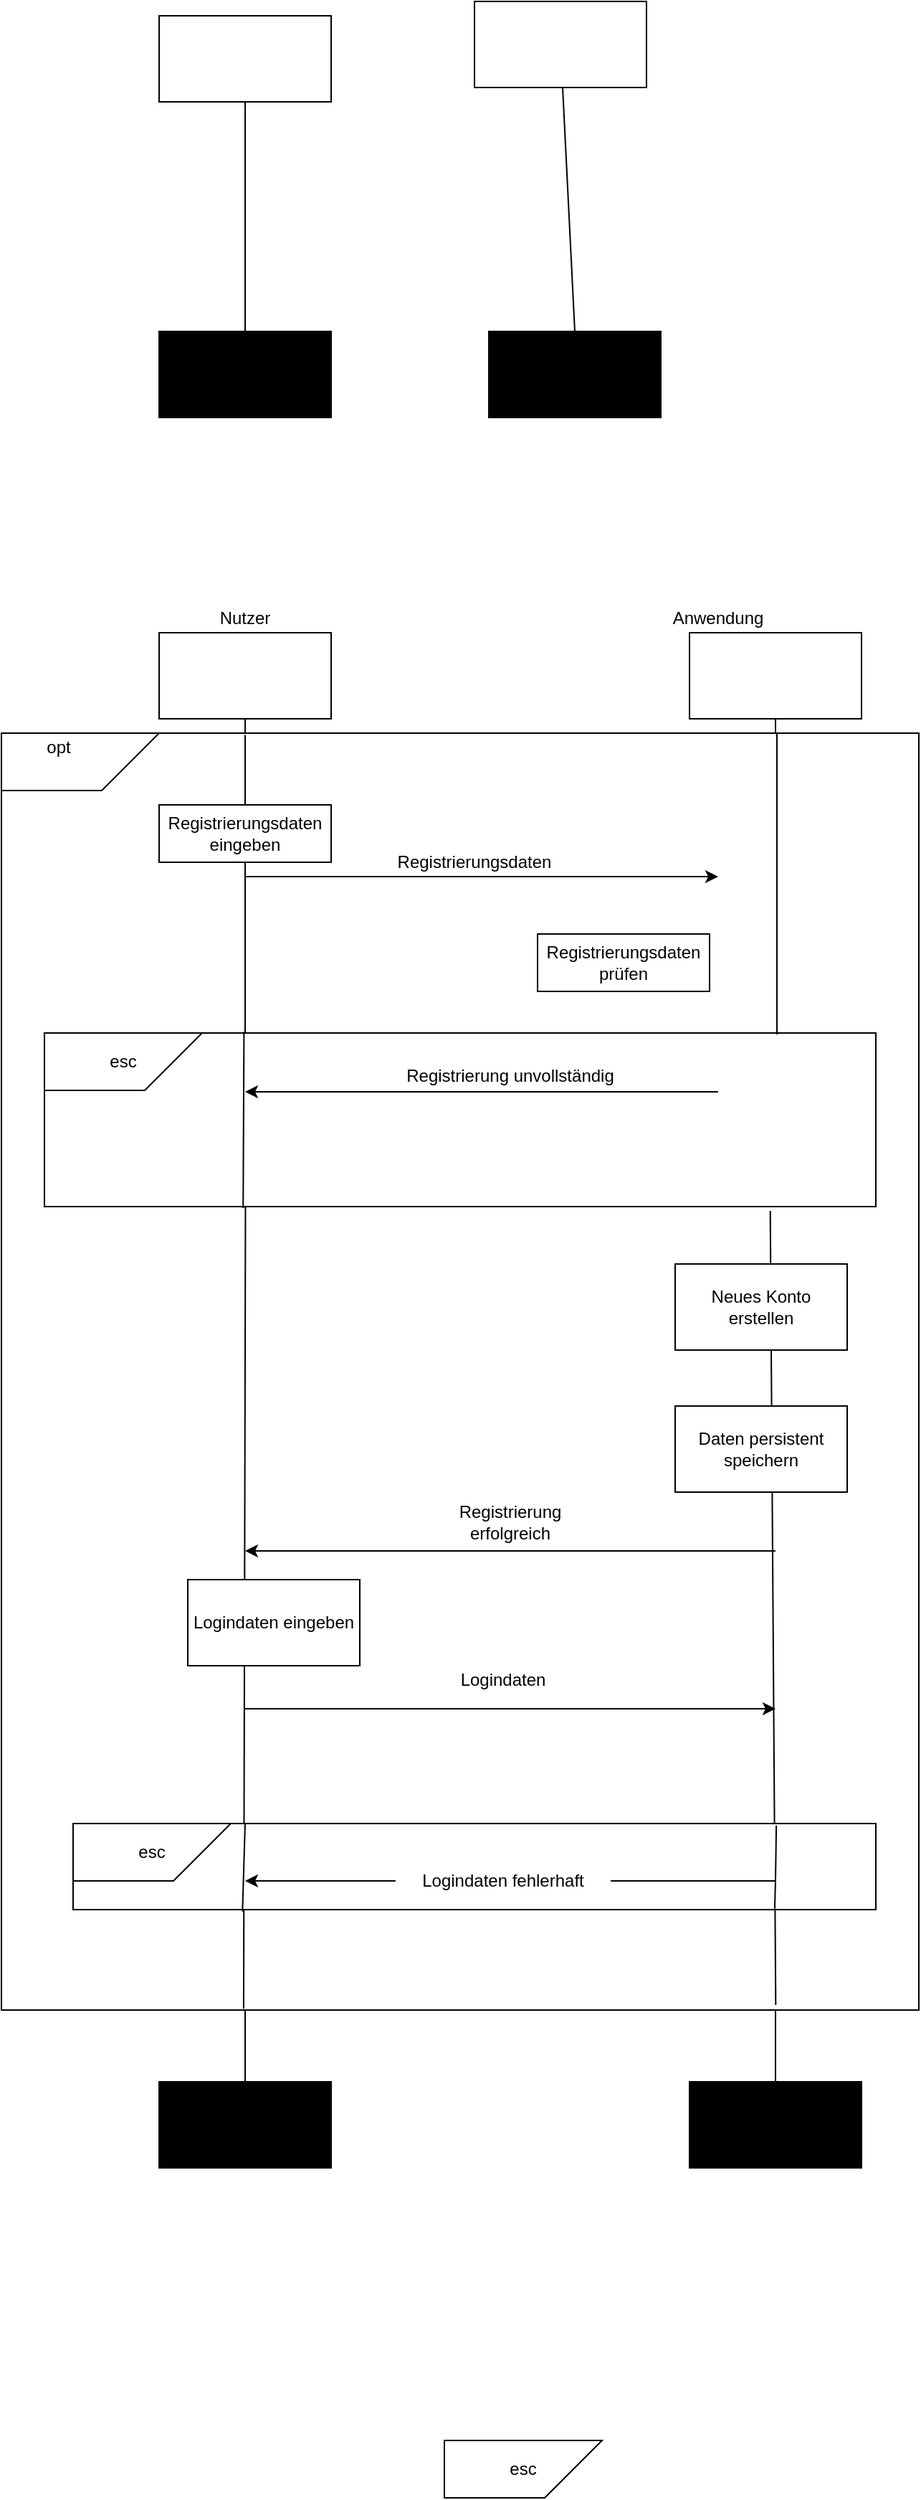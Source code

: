 <mxfile version="14.6.6" type="device" pages="4"><diagram id="z23FYP3mqybs62nAzRqv" name="Page-1"><mxGraphModel dx="782" dy="437" grid="1" gridSize="10" guides="1" tooltips="1" connect="1" arrows="1" fold="1" page="1" pageScale="1" pageWidth="827" pageHeight="1169" math="0" shadow="0"><root><mxCell id="0"/><mxCell id="1" parent="0"/><mxCell id="ntzb53zBdxoyoBkumalw-1" value="" style="endArrow=none;html=1;entryX=0.5;entryY=1;entryDx=0;entryDy=0;exitX=0.5;exitY=0;exitDx=0;exitDy=0;" edge="1" parent="1" source="ntzb53zBdxoyoBkumalw-3" target="ntzb53zBdxoyoBkumalw-2"><mxGeometry width="50" height="50" relative="1" as="geometry"><mxPoint x="220" y="840" as="sourcePoint"/><mxPoint x="240" y="750" as="targetPoint"/></mxGeometry></mxCell><mxCell id="ntzb53zBdxoyoBkumalw-2" value="" style="rounded=0;whiteSpace=wrap;html=1;" vertex="1" parent="1"><mxGeometry x="160" y="630" width="120" height="60" as="geometry"/></mxCell><mxCell id="ntzb53zBdxoyoBkumalw-3" value="" style="rounded=0;whiteSpace=wrap;html=1;fillColor=#000000;" vertex="1" parent="1"><mxGeometry x="160" y="1640" width="120" height="60" as="geometry"/></mxCell><mxCell id="ntzb53zBdxoyoBkumalw-4" value="" style="endArrow=none;html=1;entryX=0.5;entryY=1;entryDx=0;entryDy=0;exitX=0.5;exitY=0;exitDx=0;exitDy=0;" edge="1" parent="1" source="ntzb53zBdxoyoBkumalw-6" target="ntzb53zBdxoyoBkumalw-5"><mxGeometry width="50" height="50" relative="1" as="geometry"><mxPoint x="380" y="840" as="sourcePoint"/><mxPoint x="400" y="750" as="targetPoint"/></mxGeometry></mxCell><mxCell id="ntzb53zBdxoyoBkumalw-5" value="" style="rounded=0;whiteSpace=wrap;html=1;" vertex="1" parent="1"><mxGeometry x="530" y="630" width="120" height="60" as="geometry"/></mxCell><mxCell id="ntzb53zBdxoyoBkumalw-6" value="" style="rounded=0;whiteSpace=wrap;html=1;fillColor=#000000;" vertex="1" parent="1"><mxGeometry x="530" y="1640" width="120" height="60" as="geometry"/></mxCell><mxCell id="ntzb53zBdxoyoBkumalw-7" value="" style="endArrow=none;html=1;entryX=0.5;entryY=1;entryDx=0;entryDy=0;exitX=0.5;exitY=0;exitDx=0;exitDy=0;" edge="1" parent="1" source="ntzb53zBdxoyoBkumalw-9" target="ntzb53zBdxoyoBkumalw-8"><mxGeometry width="50" height="50" relative="1" as="geometry"><mxPoint x="220" y="410" as="sourcePoint"/><mxPoint x="240" y="320" as="targetPoint"/></mxGeometry></mxCell><mxCell id="ntzb53zBdxoyoBkumalw-8" value="" style="rounded=0;whiteSpace=wrap;html=1;" vertex="1" parent="1"><mxGeometry x="160" y="200" width="120" height="60" as="geometry"/></mxCell><mxCell id="ntzb53zBdxoyoBkumalw-9" value="" style="rounded=0;whiteSpace=wrap;html=1;fillColor=#000000;" vertex="1" parent="1"><mxGeometry x="160" y="420" width="120" height="60" as="geometry"/></mxCell><mxCell id="ntzb53zBdxoyoBkumalw-10" value="" style="endArrow=none;html=1;exitX=0.5;exitY=0;exitDx=0;exitDy=0;" edge="1" parent="1" source="ntzb53zBdxoyoBkumalw-12" target="ntzb53zBdxoyoBkumalw-11"><mxGeometry width="50" height="50" relative="1" as="geometry"><mxPoint x="440" y="400" as="sourcePoint"/><mxPoint x="460" y="310" as="targetPoint"/></mxGeometry></mxCell><mxCell id="ntzb53zBdxoyoBkumalw-11" value="" style="rounded=0;whiteSpace=wrap;html=1;" vertex="1" parent="1"><mxGeometry x="380" y="190" width="120" height="60" as="geometry"/></mxCell><mxCell id="ntzb53zBdxoyoBkumalw-12" value="" style="rounded=0;whiteSpace=wrap;html=1;fillColor=#000000;" vertex="1" parent="1"><mxGeometry x="390" y="420" width="120" height="60" as="geometry"/></mxCell><mxCell id="ntzb53zBdxoyoBkumalw-13" value="Nutzer&lt;span style=&quot;color: rgba(0 , 0 , 0 , 0) ; font-family: monospace ; font-size: 0px&quot;&gt;%3CmxGraphModel%3E%3Croot%3E%3CmxCell%20id%3D%220%22%2F%3E%3CmxCell%20id%3D%221%22%20parent%3D%220%22%2F%3E%3CmxCell%20id%3D%222%22%20value%3D%22%22%20style%3D%22endArrow%3Dnone%3Bhtml%3D1%3BentryX%3D0.5%3BentryY%3D1%3BentryDx%3D0%3BentryDy%3D0%3BexitX%3D0.5%3BexitY%3D0%3BexitDx%3D0%3BexitDy%3D0%3B%22%20edge%3D%221%22%20source%3D%224%22%20target%3D%223%22%20parent%3D%221%22%3E%3CmxGeometry%20width%3D%2250%22%20height%3D%2250%22%20relative%3D%221%22%20as%3D%22geometry%22%3E%3CmxPoint%20x%3D%22170%22%20y%3D%22430%22%20as%3D%22sourcePoint%22%2F%3E%3CmxPoint%20x%3D%22190%22%20y%3D%22340%22%20as%3D%22targetPoint%22%2F%3E%3C%2FmxGeometry%3E%3C%2FmxCell%3E%3CmxCell%20id%3D%223%22%20value%3D%22%22%20style%3D%22rounded%3D0%3BwhiteSpace%3Dwrap%3Bhtml%3D1%3B%22%20vertex%3D%221%22%20parent%3D%221%22%3E%3CmxGeometry%20x%3D%22110%22%20y%3D%22220%22%20width%3D%22120%22%20height%3D%2260%22%20as%3D%22geometry%22%2F%3E%3C%2FmxCell%3E%3CmxCell%20id%3D%224%22%20value%3D%22%22%20style%3D%22rounded%3D0%3BwhiteSpace%3Dwrap%3Bhtml%3D1%3BfillColor%3D%23000000%3B%22%20vertex%3D%221%22%20parent%3D%221%22%3E%3CmxGeometry%20x%3D%22110%22%20y%3D%22440%22%20width%3D%22120%22%20height%3D%2260%22%20as%3D%22geometry%22%2F%3E%3C%2FmxCell%3E%3C%2Froot%3E%3C%2FmxGraphModel%3E&lt;/span&gt;" style="text;html=1;strokeColor=none;fillColor=none;align=center;verticalAlign=middle;whiteSpace=wrap;rounded=0;" vertex="1" parent="1"><mxGeometry x="200" y="610" width="40" height="20" as="geometry"/></mxCell><mxCell id="ntzb53zBdxoyoBkumalw-14" value="Anwendung" style="text;html=1;strokeColor=none;fillColor=none;align=center;verticalAlign=middle;whiteSpace=wrap;rounded=0;" vertex="1" parent="1"><mxGeometry x="530" y="610" width="40" height="20" as="geometry"/></mxCell><mxCell id="ntzb53zBdxoyoBkumalw-17" value="" style="rounded=0;whiteSpace=wrap;html=1;" vertex="1" parent="1"><mxGeometry x="50" y="700" width="640" height="890" as="geometry"/></mxCell><mxCell id="ntzb53zBdxoyoBkumalw-19" value="" style="shape=card;whiteSpace=wrap;html=1;direction=west;size=60;" vertex="1" parent="1"><mxGeometry x="50" y="700" width="110" height="40" as="geometry"/></mxCell><mxCell id="ntzb53zBdxoyoBkumalw-20" value="opt" style="text;html=1;strokeColor=none;fillColor=none;align=center;verticalAlign=middle;whiteSpace=wrap;rounded=0;" vertex="1" parent="1"><mxGeometry x="70" y="700" width="40" height="20" as="geometry"/></mxCell><mxCell id="ntzb53zBdxoyoBkumalw-21" value="" style="endArrow=none;html=1;startArrow=none;" edge="1" parent="1" source="ntzb53zBdxoyoBkumalw-23"><mxGeometry width="50" height="50" relative="1" as="geometry"><mxPoint x="220" y="890" as="sourcePoint"/><mxPoint x="220" y="710" as="targetPoint"/><Array as="points"><mxPoint x="220" y="710"/><mxPoint x="220" y="700"/></Array></mxGeometry></mxCell><mxCell id="ntzb53zBdxoyoBkumalw-23" value="Registrierungsdaten eingeben" style="rounded=0;whiteSpace=wrap;html=1;" vertex="1" parent="1"><mxGeometry x="160" y="750" width="120" height="40" as="geometry"/></mxCell><mxCell id="ntzb53zBdxoyoBkumalw-25" value="" style="endArrow=classic;html=1;" edge="1" parent="1"><mxGeometry width="50" height="50" relative="1" as="geometry"><mxPoint x="220" y="800" as="sourcePoint"/><mxPoint x="550" y="800" as="targetPoint"/></mxGeometry></mxCell><mxCell id="ntzb53zBdxoyoBkumalw-26" value="Registrierungsdaten prüfen" style="rounded=0;whiteSpace=wrap;html=1;" vertex="1" parent="1"><mxGeometry x="424" y="840" width="120" height="40" as="geometry"/></mxCell><mxCell id="ntzb53zBdxoyoBkumalw-30" value="" style="endArrow=none;html=1;" edge="1" parent="1"><mxGeometry width="50" height="50" relative="1" as="geometry"><mxPoint x="220" y="860" as="sourcePoint"/><mxPoint x="220" y="790" as="targetPoint"/></mxGeometry></mxCell><mxCell id="ntzb53zBdxoyoBkumalw-32" value="Registrierungsdaten" style="text;html=1;strokeColor=none;fillColor=none;align=center;verticalAlign=middle;whiteSpace=wrap;rounded=0;" vertex="1" parent="1"><mxGeometry x="360" y="780" width="40" height="20" as="geometry"/></mxCell><mxCell id="ntzb53zBdxoyoBkumalw-34" value="alt" style="text;html=1;strokeColor=none;fillColor=none;align=center;verticalAlign=middle;whiteSpace=wrap;rounded=0;" vertex="1" parent="1"><mxGeometry x="100" y="990" width="40" height="20" as="geometry"/></mxCell><mxCell id="ntzb53zBdxoyoBkumalw-40" value="" style="endArrow=none;html=1;entryX=0.2;entryY=-0.008;entryDx=0;entryDy=0;entryPerimeter=0;" edge="1" parent="1"><mxGeometry width="50" height="50" relative="1" as="geometry"><mxPoint x="220" y="930" as="sourcePoint"/><mxPoint x="220" y="856.72" as="targetPoint"/></mxGeometry></mxCell><mxCell id="ntzb53zBdxoyoBkumalw-54" value="" style="rounded=0;whiteSpace=wrap;html=1;" vertex="1" parent="1"><mxGeometry x="80" y="909" width="580" height="121" as="geometry"/></mxCell><mxCell id="ntzb53zBdxoyoBkumalw-58" value="esc" style="shape=card;whiteSpace=wrap;html=1;direction=west;size=60;" vertex="1" parent="1"><mxGeometry x="80" y="909" width="110" height="40" as="geometry"/></mxCell><mxCell id="ntzb53zBdxoyoBkumalw-60" value="" style="endArrow=none;html=1;entryX=0.239;entryY=1.008;entryDx=0;entryDy=0;entryPerimeter=0;exitX=0.24;exitY=-0.006;exitDx=0;exitDy=0;exitPerimeter=0;" edge="1" parent="1" source="ntzb53zBdxoyoBkumalw-54" target="ntzb53zBdxoyoBkumalw-54"><mxGeometry width="50" height="50" relative="1" as="geometry"><mxPoint x="219" y="900" as="sourcePoint"/><mxPoint x="310" y="950" as="targetPoint"/></mxGeometry></mxCell><mxCell id="ntzb53zBdxoyoBkumalw-62" value="" style="endArrow=classic;html=1;" edge="1" parent="1"><mxGeometry width="50" height="50" relative="1" as="geometry"><mxPoint x="550" y="950" as="sourcePoint"/><mxPoint x="220" y="950" as="targetPoint"/></mxGeometry></mxCell><mxCell id="ntzb53zBdxoyoBkumalw-63" value="Registrierung unvollständig" style="text;html=1;strokeColor=none;fillColor=none;align=center;verticalAlign=middle;whiteSpace=wrap;rounded=0;" vertex="1" parent="1"><mxGeometry x="320" y="929" width="170" height="20" as="geometry"/></mxCell><mxCell id="ntzb53zBdxoyoBkumalw-67" value="" style="endArrow=none;html=1;entryX=0.844;entryY=0.996;entryDx=0;entryDy=0;entryPerimeter=0;exitX=0.873;exitY=1.025;exitDx=0;exitDy=0;exitPerimeter=0;" edge="1" parent="1" source="ntzb53zBdxoyoBkumalw-54" target="ntzb53zBdxoyoBkumalw-17"><mxGeometry width="50" height="50" relative="1" as="geometry"><mxPoint x="530" y="1660" as="sourcePoint"/><mxPoint x="580" y="1610" as="targetPoint"/></mxGeometry></mxCell><mxCell id="ntzb53zBdxoyoBkumalw-68" value="" style="endArrow=none;html=1;" edge="1" parent="1"><mxGeometry width="50" height="50" relative="1" as="geometry"><mxPoint x="591" y="910" as="sourcePoint"/><mxPoint x="591" y="700" as="targetPoint"/></mxGeometry></mxCell><mxCell id="ntzb53zBdxoyoBkumalw-69" value="Neues Konto erstellen" style="rounded=0;whiteSpace=wrap;html=1;" vertex="1" parent="1"><mxGeometry x="520" y="1070" width="120" height="60" as="geometry"/></mxCell><mxCell id="ntzb53zBdxoyoBkumalw-70" value="Daten persistent speichern" style="rounded=0;whiteSpace=wrap;html=1;" vertex="1" parent="1"><mxGeometry x="520" y="1169" width="120" height="60" as="geometry"/></mxCell><mxCell id="ntzb53zBdxoyoBkumalw-71" value="" style="endArrow=none;html=1;entryX=0.266;entryY=0.371;entryDx=0;entryDy=0;entryPerimeter=0;exitX=0.264;exitY=0.999;exitDx=0;exitDy=0;exitPerimeter=0;" edge="1" parent="1" source="ntzb53zBdxoyoBkumalw-17" target="ntzb53zBdxoyoBkumalw-17"><mxGeometry width="50" height="50" relative="1" as="geometry"><mxPoint x="180" y="1220" as="sourcePoint"/><mxPoint x="230" y="1170" as="targetPoint"/></mxGeometry></mxCell><mxCell id="ntzb53zBdxoyoBkumalw-72" value="" style="endArrow=classic;html=1;" edge="1" parent="1"><mxGeometry width="50" height="50" relative="1" as="geometry"><mxPoint x="590" y="1270" as="sourcePoint"/><mxPoint x="220" y="1270" as="targetPoint"/></mxGeometry></mxCell><mxCell id="ntzb53zBdxoyoBkumalw-73" value="Registrierung erfolgreich" style="text;html=1;strokeColor=none;fillColor=none;align=center;verticalAlign=middle;whiteSpace=wrap;rounded=0;" vertex="1" parent="1"><mxGeometry x="385" y="1240" width="40" height="20" as="geometry"/></mxCell><mxCell id="ntzb53zBdxoyoBkumalw-74" value="Logindaten eingeben" style="rounded=0;whiteSpace=wrap;html=1;" vertex="1" parent="1"><mxGeometry x="180" y="1290" width="120" height="60" as="geometry"/></mxCell><mxCell id="ntzb53zBdxoyoBkumalw-75" value="" style="endArrow=classic;html=1;" edge="1" parent="1"><mxGeometry width="50" height="50" relative="1" as="geometry"><mxPoint x="220" y="1380" as="sourcePoint"/><mxPoint x="590" y="1380" as="targetPoint"/></mxGeometry></mxCell><mxCell id="ntzb53zBdxoyoBkumalw-76" value="Logindaten" style="text;html=1;strokeColor=none;fillColor=none;align=center;verticalAlign=middle;whiteSpace=wrap;rounded=0;" vertex="1" parent="1"><mxGeometry x="380" y="1350" width="40" height="20" as="geometry"/></mxCell><mxCell id="ntzb53zBdxoyoBkumalw-77" value="" style="rounded=0;whiteSpace=wrap;html=1;" vertex="1" parent="1"><mxGeometry x="100" y="1460" width="560" height="60" as="geometry"/></mxCell><mxCell id="ntzb53zBdxoyoBkumalw-78" value="esc" style="shape=card;whiteSpace=wrap;html=1;direction=west;size=60;" vertex="1" parent="1"><mxGeometry x="100" y="1460" width="110" height="40" as="geometry"/></mxCell><mxCell id="ntzb53zBdxoyoBkumalw-79" value="" style="endArrow=none;html=1;exitX=0.211;exitY=1.022;exitDx=0;exitDy=0;exitPerimeter=0;" edge="1" parent="1" source="ntzb53zBdxoyoBkumalw-77"><mxGeometry width="50" height="50" relative="1" as="geometry"><mxPoint x="200" y="1520" as="sourcePoint"/><mxPoint x="220" y="1460" as="targetPoint"/></mxGeometry></mxCell><mxCell id="ntzb53zBdxoyoBkumalw-80" value="" style="endArrow=none;html=1;exitX=0.874;exitY=0.989;exitDx=0;exitDy=0;exitPerimeter=0;entryX=0.876;entryY=0.022;entryDx=0;entryDy=0;entryPerimeter=0;" edge="1" parent="1" source="ntzb53zBdxoyoBkumalw-77" target="ntzb53zBdxoyoBkumalw-77"><mxGeometry width="50" height="50" relative="1" as="geometry"><mxPoint x="228.16" y="1531.32" as="sourcePoint"/><mxPoint x="530" y="1490" as="targetPoint"/><Array as="points"><mxPoint x="590" y="1500"/></Array></mxGeometry></mxCell><mxCell id="ntzb53zBdxoyoBkumalw-83" value="" style="endArrow=classic;html=1;startArrow=none;" edge="1" parent="1" source="ntzb53zBdxoyoBkumalw-84"><mxGeometry width="50" height="50" relative="1" as="geometry"><mxPoint x="590" y="1500" as="sourcePoint"/><mxPoint x="220" y="1500" as="targetPoint"/></mxGeometry></mxCell><mxCell id="ntzb53zBdxoyoBkumalw-84" value="Logindaten fehlerhaft" style="text;html=1;strokeColor=none;fillColor=none;align=center;verticalAlign=middle;whiteSpace=wrap;rounded=0;" vertex="1" parent="1"><mxGeometry x="325" y="1490" width="150" height="20" as="geometry"/></mxCell><mxCell id="ntzb53zBdxoyoBkumalw-85" value="" style="endArrow=none;html=1;" edge="1" parent="1" target="ntzb53zBdxoyoBkumalw-84"><mxGeometry width="50" height="50" relative="1" as="geometry"><mxPoint x="590" y="1500" as="sourcePoint"/><mxPoint x="220" y="1500" as="targetPoint"/></mxGeometry></mxCell><mxCell id="NFx2Ser7lGXhVsEVDf_R-1" value="esc" style="shape=card;whiteSpace=wrap;html=1;direction=west;size=60;" vertex="1" parent="1"><mxGeometry x="359" y="1890" width="110" height="40" as="geometry"/></mxCell></root></mxGraphModel></diagram><diagram id="bE5hLC85zld-RvNfaLYW" name="Page-2"><mxGraphModel dx="1117" dy="624" grid="1" gridSize="10" guides="1" tooltips="1" connect="1" arrows="1" fold="1" page="1" pageScale="1" pageWidth="827" pageHeight="1169" math="0" shadow="0"><root><mxCell id="Rw1vXaU3UAuFSIZ6ArO1-0"/><mxCell id="Rw1vXaU3UAuFSIZ6ArO1-1" parent="Rw1vXaU3UAuFSIZ6ArO1-0"/><mxCell id="kd3ayqoO-_FtLaATNTcX-0" value="" style="rounded=0;whiteSpace=wrap;html=1;fillColor=#000000;" vertex="1" parent="Rw1vXaU3UAuFSIZ6ArO1-1"><mxGeometry x="70" y="580" width="120" height="60" as="geometry"/></mxCell><mxCell id="kd3ayqoO-_FtLaATNTcX-1" value="" style="rounded=0;whiteSpace=wrap;html=1;" vertex="1" parent="Rw1vXaU3UAuFSIZ6ArO1-1"><mxGeometry x="70" y="140" width="120" height="60" as="geometry"/></mxCell><mxCell id="kd3ayqoO-_FtLaATNTcX-2" value="" style="endArrow=none;html=1;entryX=0.561;entryY=1.044;entryDx=0;entryDy=0;entryPerimeter=0;exitX=0.561;exitY=0.056;exitDx=0;exitDy=0;exitPerimeter=0;" edge="1" parent="Rw1vXaU3UAuFSIZ6ArO1-1" source="kd3ayqoO-_FtLaATNTcX-0" target="kd3ayqoO-_FtLaATNTcX-1"><mxGeometry width="50" height="50" relative="1" as="geometry"><mxPoint x="110" y="290" as="sourcePoint"/><mxPoint x="160" y="240" as="targetPoint"/></mxGeometry></mxCell><mxCell id="kd3ayqoO-_FtLaATNTcX-3" value="" style="rounded=0;whiteSpace=wrap;html=1;fillColor=#000000;" vertex="1" parent="Rw1vXaU3UAuFSIZ6ArO1-1"><mxGeometry x="540" y="580" width="120" height="60" as="geometry"/></mxCell><mxCell id="kd3ayqoO-_FtLaATNTcX-4" value="" style="rounded=0;whiteSpace=wrap;html=1;" vertex="1" parent="Rw1vXaU3UAuFSIZ6ArO1-1"><mxGeometry x="540" y="140" width="120" height="60" as="geometry"/></mxCell><mxCell id="kd3ayqoO-_FtLaATNTcX-5" value="" style="endArrow=none;html=1;entryX=0.561;entryY=1.044;entryDx=0;entryDy=0;entryPerimeter=0;exitX=0.561;exitY=0.056;exitDx=0;exitDy=0;exitPerimeter=0;startArrow=none;" edge="1" parent="Rw1vXaU3UAuFSIZ6ArO1-1" source="kd3ayqoO-_FtLaATNTcX-8" target="kd3ayqoO-_FtLaATNTcX-4"><mxGeometry width="50" height="50" relative="1" as="geometry"><mxPoint x="560" y="290" as="sourcePoint"/><mxPoint x="610" y="240" as="targetPoint"/></mxGeometry></mxCell><mxCell id="kd3ayqoO-_FtLaATNTcX-6" value="" style="endArrow=classic;html=1;" edge="1" parent="Rw1vXaU3UAuFSIZ6ArO1-1"><mxGeometry width="50" height="50" relative="1" as="geometry"><mxPoint x="140" y="230" as="sourcePoint"/><mxPoint x="610" y="230" as="targetPoint"/></mxGeometry></mxCell><mxCell id="kd3ayqoO-_FtLaATNTcX-7" value="Logindaten eingeben" style="text;html=1;strokeColor=none;fillColor=none;align=center;verticalAlign=middle;whiteSpace=wrap;rounded=0;" vertex="1" parent="Rw1vXaU3UAuFSIZ6ArO1-1"><mxGeometry x="340" y="190" width="40" height="20" as="geometry"/></mxCell><mxCell id="kd3ayqoO-_FtLaATNTcX-8" value="Student registriert" style="rounded=0;whiteSpace=wrap;html=1;" vertex="1" parent="Rw1vXaU3UAuFSIZ6ArO1-1"><mxGeometry x="540" y="260" width="120" height="60" as="geometry"/></mxCell><mxCell id="kd3ayqoO-_FtLaATNTcX-9" value="" style="endArrow=none;html=1;entryX=0.561;entryY=1.044;entryDx=0;entryDy=0;entryPerimeter=0;exitX=0.561;exitY=0.056;exitDx=0;exitDy=0;exitPerimeter=0;startArrow=none;" edge="1" parent="Rw1vXaU3UAuFSIZ6ArO1-1" source="kd3ayqoO-_FtLaATNTcX-14" target="kd3ayqoO-_FtLaATNTcX-8"><mxGeometry width="50" height="50" relative="1" as="geometry"><mxPoint x="607.32" y="583.36" as="sourcePoint"/><mxPoint x="607.32" y="202.64" as="targetPoint"/></mxGeometry></mxCell><mxCell id="kd3ayqoO-_FtLaATNTcX-10" value="" style="endArrow=classic;html=1;" edge="1" parent="Rw1vXaU3UAuFSIZ6ArO1-1"><mxGeometry width="50" height="50" relative="1" as="geometry"><mxPoint x="610" y="340" as="sourcePoint"/><mxPoint x="140" y="340" as="targetPoint"/></mxGeometry></mxCell><mxCell id="kd3ayqoO-_FtLaATNTcX-11" value="Startseite" style="text;html=1;strokeColor=none;fillColor=none;align=center;verticalAlign=middle;whiteSpace=wrap;rounded=0;" vertex="1" parent="Rw1vXaU3UAuFSIZ6ArO1-1"><mxGeometry x="330" y="300" width="40" height="20" as="geometry"/></mxCell><mxCell id="kd3ayqoO-_FtLaATNTcX-12" value="" style="endArrow=classic;html=1;" edge="1" parent="Rw1vXaU3UAuFSIZ6ArO1-1"><mxGeometry width="50" height="50" relative="1" as="geometry"><mxPoint x="140" y="400" as="sourcePoint"/><mxPoint x="610" y="400" as="targetPoint"/></mxGeometry></mxCell><mxCell id="kd3ayqoO-_FtLaATNTcX-13" value="Profildaten" style="text;html=1;strokeColor=none;fillColor=none;align=center;verticalAlign=middle;whiteSpace=wrap;rounded=0;" vertex="1" parent="Rw1vXaU3UAuFSIZ6ArO1-1"><mxGeometry x="340" y="370" width="40" height="20" as="geometry"/></mxCell><mxCell id="kd3ayqoO-_FtLaATNTcX-14" value="Profil aktualisieren" style="rounded=0;whiteSpace=wrap;html=1;" vertex="1" parent="Rw1vXaU3UAuFSIZ6ArO1-1"><mxGeometry x="540" y="420" width="120" height="60" as="geometry"/></mxCell><mxCell id="kd3ayqoO-_FtLaATNTcX-15" value="" style="endArrow=none;html=1;entryX=0.561;entryY=1.044;entryDx=0;entryDy=0;entryPerimeter=0;exitX=0.561;exitY=0.056;exitDx=0;exitDy=0;exitPerimeter=0;" edge="1" parent="Rw1vXaU3UAuFSIZ6ArO1-1" source="kd3ayqoO-_FtLaATNTcX-3" target="kd3ayqoO-_FtLaATNTcX-14"><mxGeometry width="50" height="50" relative="1" as="geometry"><mxPoint x="607.32" y="583.36" as="sourcePoint"/><mxPoint x="607.32" y="322.64" as="targetPoint"/></mxGeometry></mxCell><mxCell id="S7_uvfD6SI5qsCu_7f6N-0" value="" style="endArrow=classic;html=1;" edge="1" parent="Rw1vXaU3UAuFSIZ6ArO1-1"><mxGeometry width="50" height="50" relative="1" as="geometry"><mxPoint x="610" y="500" as="sourcePoint"/><mxPoint x="140" y="500" as="targetPoint"/></mxGeometry></mxCell><mxCell id="S7_uvfD6SI5qsCu_7f6N-1" value="Aktualisierung" style="text;html=1;strokeColor=none;fillColor=none;align=center;verticalAlign=middle;whiteSpace=wrap;rounded=0;" vertex="1" parent="Rw1vXaU3UAuFSIZ6ArO1-1"><mxGeometry x="340" y="470" width="40" height="20" as="geometry"/></mxCell><mxCell id="SlHooZV5LVcQdTBobpd5-0" value="Student" style="text;html=1;strokeColor=none;fillColor=none;align=center;verticalAlign=middle;whiteSpace=wrap;rounded=0;" vertex="1" parent="Rw1vXaU3UAuFSIZ6ArO1-1"><mxGeometry x="110" y="110" width="40" height="20" as="geometry"/></mxCell><mxCell id="SlHooZV5LVcQdTBobpd5-1" value="Anwendung" style="text;html=1;strokeColor=none;fillColor=none;align=center;verticalAlign=middle;whiteSpace=wrap;rounded=0;" vertex="1" parent="Rw1vXaU3UAuFSIZ6ArO1-1"><mxGeometry x="580" y="110" width="40" height="20" as="geometry"/></mxCell></root></mxGraphModel></diagram><diagram id="5dK_vZHTfRVmRIug2nH8" name="Page-3"><mxGraphModel dx="782" dy="437" grid="1" gridSize="10" guides="1" tooltips="1" connect="1" arrows="1" fold="1" page="1" pageScale="1" pageWidth="827" pageHeight="1169" math="0" shadow="0"><root><mxCell id="EpKSE8BTV3JrIKLa1c1z-0"/><mxCell id="EpKSE8BTV3JrIKLa1c1z-1" parent="EpKSE8BTV3JrIKLa1c1z-0"/><mxCell id="EpKSE8BTV3JrIKLa1c1z-2" value="" style="rounded=0;whiteSpace=wrap;html=1;" vertex="1" parent="EpKSE8BTV3JrIKLa1c1z-1"><mxGeometry x="110" y="30" width="120" height="60" as="geometry"/></mxCell><mxCell id="EpKSE8BTV3JrIKLa1c1z-3" value="" style="rounded=0;whiteSpace=wrap;html=1;fillColor=#000000;" vertex="1" parent="EpKSE8BTV3JrIKLa1c1z-1"><mxGeometry x="110" y="380" width="120" height="60" as="geometry"/></mxCell><mxCell id="EpKSE8BTV3JrIKLa1c1z-4" value="" style="endArrow=none;html=1;entryX=0.5;entryY=1;entryDx=0;entryDy=0;exitX=0.5;exitY=0;exitDx=0;exitDy=0;" edge="1" parent="EpKSE8BTV3JrIKLa1c1z-1" source="EpKSE8BTV3JrIKLa1c1z-3" target="EpKSE8BTV3JrIKLa1c1z-2"><mxGeometry width="50" height="50" relative="1" as="geometry"><mxPoint x="170" y="290" as="sourcePoint"/><mxPoint x="200" y="90" as="targetPoint"/></mxGeometry></mxCell><mxCell id="EpKSE8BTV3JrIKLa1c1z-5" value="" style="rounded=0;whiteSpace=wrap;html=1;" vertex="1" parent="EpKSE8BTV3JrIKLa1c1z-1"><mxGeometry x="380" y="30" width="120" height="60" as="geometry"/></mxCell><mxCell id="EpKSE8BTV3JrIKLa1c1z-6" value="" style="rounded=0;whiteSpace=wrap;html=1;fillColor=#000000;" vertex="1" parent="EpKSE8BTV3JrIKLa1c1z-1"><mxGeometry x="380" y="380" width="120" height="60" as="geometry"/></mxCell><mxCell id="EpKSE8BTV3JrIKLa1c1z-7" value="" style="endArrow=none;html=1;entryX=0.5;entryY=1;entryDx=0;entryDy=0;exitX=0.5;exitY=0;exitDx=0;exitDy=0;startArrow=none;" edge="1" parent="EpKSE8BTV3JrIKLa1c1z-1" source="AqkUxwZ1Nbr2Vt5F_vYX-3" target="EpKSE8BTV3JrIKLa1c1z-5"><mxGeometry width="50" height="50" relative="1" as="geometry"><mxPoint x="440" y="290" as="sourcePoint"/><mxPoint x="470" y="90" as="targetPoint"/></mxGeometry></mxCell><mxCell id="EpKSE8BTV3JrIKLa1c1z-8" value="" style="endArrow=classic;html=1;" edge="1" parent="EpKSE8BTV3JrIKLa1c1z-1"><mxGeometry width="50" height="50" relative="1" as="geometry"><mxPoint x="170" y="120" as="sourcePoint"/><mxPoint x="440" y="120" as="targetPoint"/></mxGeometry></mxCell><mxCell id="EpKSE8BTV3JrIKLa1c1z-9" value="Kontodaten" style="text;html=1;strokeColor=none;fillColor=none;align=center;verticalAlign=middle;whiteSpace=wrap;rounded=0;" vertex="1" parent="EpKSE8BTV3JrIKLa1c1z-1"><mxGeometry x="280" y="90" width="40" height="20" as="geometry"/></mxCell><mxCell id="AUqjunau08wjU9VvHPjg-0" value="Lehrer registriert" style="rounded=0;whiteSpace=wrap;html=1;" vertex="1" parent="EpKSE8BTV3JrIKLa1c1z-1"><mxGeometry x="380" y="140" width="120" height="60" as="geometry"/></mxCell><mxCell id="AUqjunau08wjU9VvHPjg-1" value="" style="endArrow=classic;html=1;" edge="1" parent="EpKSE8BTV3JrIKLa1c1z-1"><mxGeometry width="50" height="50" relative="1" as="geometry"><mxPoint x="435" y="210" as="sourcePoint"/><mxPoint x="165" y="210" as="targetPoint"/><Array as="points"><mxPoint x="300" y="210"/></Array></mxGeometry></mxCell><mxCell id="AUqjunau08wjU9VvHPjg-2" value="Startseite" style="text;html=1;strokeColor=none;fillColor=none;align=center;verticalAlign=middle;whiteSpace=wrap;rounded=0;" vertex="1" parent="EpKSE8BTV3JrIKLa1c1z-1"><mxGeometry x="290" y="170" width="40" height="20" as="geometry"/></mxCell><mxCell id="AqkUxwZ1Nbr2Vt5F_vYX-0" value="" style="endArrow=classic;html=1;" edge="1" parent="EpKSE8BTV3JrIKLa1c1z-1"><mxGeometry width="50" height="50" relative="1" as="geometry"><mxPoint x="170" y="240" as="sourcePoint"/><mxPoint x="440" y="240" as="targetPoint"/></mxGeometry></mxCell><mxCell id="AqkUxwZ1Nbr2Vt5F_vYX-1" value="Kurs" style="text;html=1;strokeColor=none;fillColor=none;align=center;verticalAlign=middle;whiteSpace=wrap;rounded=0;" vertex="1" parent="EpKSE8BTV3JrIKLa1c1z-1"><mxGeometry x="280" y="210" width="40" height="20" as="geometry"/></mxCell><mxCell id="AqkUxwZ1Nbr2Vt5F_vYX-3" value="Kurs erstellt" style="rounded=0;whiteSpace=wrap;html=1;" vertex="1" parent="EpKSE8BTV3JrIKLa1c1z-1"><mxGeometry x="380" y="250" width="120" height="60" as="geometry"/></mxCell><mxCell id="AqkUxwZ1Nbr2Vt5F_vYX-4" value="" style="endArrow=none;html=1;entryX=0.5;entryY=1;entryDx=0;entryDy=0;exitX=0.5;exitY=0;exitDx=0;exitDy=0;" edge="1" parent="EpKSE8BTV3JrIKLa1c1z-1" source="EpKSE8BTV3JrIKLa1c1z-6" target="AqkUxwZ1Nbr2Vt5F_vYX-3"><mxGeometry width="50" height="50" relative="1" as="geometry"><mxPoint x="440" y="380" as="sourcePoint"/><mxPoint x="440" y="90" as="targetPoint"/></mxGeometry></mxCell><mxCell id="AqkUxwZ1Nbr2Vt5F_vYX-5" value="" style="endArrow=classic;html=1;" edge="1" parent="EpKSE8BTV3JrIKLa1c1z-1"><mxGeometry width="50" height="50" relative="1" as="geometry"><mxPoint x="435" y="340" as="sourcePoint"/><mxPoint x="165" y="340" as="targetPoint"/><Array as="points"><mxPoint x="300" y="340"/></Array></mxGeometry></mxCell><mxCell id="AqkUxwZ1Nbr2Vt5F_vYX-6" value="neuer Kurs" style="text;html=1;strokeColor=none;fillColor=none;align=center;verticalAlign=middle;whiteSpace=wrap;rounded=0;" vertex="1" parent="EpKSE8BTV3JrIKLa1c1z-1"><mxGeometry x="270" y="310" width="40" height="20" as="geometry"/></mxCell><mxCell id="4XZoapdCvqcjgq8JGwkL-0" value="Lehrer" style="text;html=1;strokeColor=none;fillColor=none;align=center;verticalAlign=middle;whiteSpace=wrap;rounded=0;" vertex="1" parent="EpKSE8BTV3JrIKLa1c1z-1"><mxGeometry x="160" width="40" height="20" as="geometry"/></mxCell><mxCell id="4XZoapdCvqcjgq8JGwkL-1" value="Anwendung" style="text;html=1;strokeColor=none;fillColor=none;align=center;verticalAlign=middle;whiteSpace=wrap;rounded=0;" vertex="1" parent="EpKSE8BTV3JrIKLa1c1z-1"><mxGeometry x="420" width="40" height="20" as="geometry"/></mxCell></root></mxGraphModel></diagram><diagram id="QVJNIN5SliMRLoKJWsnP" name="Page-4"><mxGraphModel dx="782" dy="437" grid="1" gridSize="10" guides="1" tooltips="1" connect="1" arrows="1" fold="1" page="1" pageScale="1" pageWidth="827" pageHeight="1169" math="0" shadow="0"><root><mxCell id="Mw9GbV1zH7nahHzieSwQ-0"/><mxCell id="Mw9GbV1zH7nahHzieSwQ-1" parent="Mw9GbV1zH7nahHzieSwQ-0"/><mxCell id="Mw9GbV1zH7nahHzieSwQ-2" value="" style="rounded=0;whiteSpace=wrap;html=1;" vertex="1" parent="Mw9GbV1zH7nahHzieSwQ-1"><mxGeometry x="80" y="40" width="120" height="60" as="geometry"/></mxCell><mxCell id="Mw9GbV1zH7nahHzieSwQ-3" value="" style="rounded=0;whiteSpace=wrap;html=1;" vertex="1" parent="Mw9GbV1zH7nahHzieSwQ-1"><mxGeometry x="440" y="40" width="120" height="60" as="geometry"/></mxCell><mxCell id="Mw9GbV1zH7nahHzieSwQ-4" value="" style="rounded=0;whiteSpace=wrap;html=1;fillColor=#000000;" vertex="1" parent="Mw9GbV1zH7nahHzieSwQ-1"><mxGeometry x="80" y="920" width="120" height="60" as="geometry"/></mxCell><mxCell id="Mw9GbV1zH7nahHzieSwQ-5" value="" style="rounded=0;whiteSpace=wrap;html=1;fillColor=#000000;" vertex="1" parent="Mw9GbV1zH7nahHzieSwQ-1"><mxGeometry x="440" y="920" width="120" height="60" as="geometry"/></mxCell><mxCell id="Mw9GbV1zH7nahHzieSwQ-6" value="" style="endArrow=none;html=1;entryX=0.5;entryY=1;entryDx=0;entryDy=0;exitX=0.5;exitY=0;exitDx=0;exitDy=0;" edge="1" parent="Mw9GbV1zH7nahHzieSwQ-1" source="Mw9GbV1zH7nahHzieSwQ-4" target="Mw9GbV1zH7nahHzieSwQ-2"><mxGeometry width="50" height="50" relative="1" as="geometry"><mxPoint x="110" y="280" as="sourcePoint"/><mxPoint x="160" y="230" as="targetPoint"/></mxGeometry></mxCell><mxCell id="Mw9GbV1zH7nahHzieSwQ-7" value="" style="endArrow=none;html=1;entryX=0.5;entryY=1;entryDx=0;entryDy=0;exitX=0.5;exitY=0;exitDx=0;exitDy=0;" edge="1" parent="Mw9GbV1zH7nahHzieSwQ-1" source="Mw9GbV1zH7nahHzieSwQ-5"><mxGeometry width="50" height="50" relative="1" as="geometry"><mxPoint x="500" y="550" as="sourcePoint"/><mxPoint x="499.5" y="100" as="targetPoint"/></mxGeometry></mxCell><mxCell id="Mw9GbV1zH7nahHzieSwQ-8" value="" style="endArrow=classic;html=1;" edge="1" parent="Mw9GbV1zH7nahHzieSwQ-1"><mxGeometry width="50" height="50" relative="1" as="geometry"><mxPoint x="500" y="140" as="sourcePoint"/><mxPoint x="140" y="140" as="targetPoint"/></mxGeometry></mxCell><mxCell id="Mw9GbV1zH7nahHzieSwQ-9" value="Profileinstellungen" style="text;html=1;strokeColor=none;fillColor=none;align=center;verticalAlign=middle;whiteSpace=wrap;rounded=0;" vertex="1" parent="Mw9GbV1zH7nahHzieSwQ-1"><mxGeometry x="310" y="110" width="40" height="20" as="geometry"/></mxCell><mxCell id="Mw9GbV1zH7nahHzieSwQ-10" value="" style="endArrow=classic;html=1;" edge="1" parent="Mw9GbV1zH7nahHzieSwQ-1"><mxGeometry width="50" height="50" relative="1" as="geometry"><mxPoint x="140" y="180" as="sourcePoint"/><mxPoint x="500" y="180" as="targetPoint"/></mxGeometry></mxCell><mxCell id="Mw9GbV1zH7nahHzieSwQ-11" value="Daten Auswählen" style="text;html=1;strokeColor=none;fillColor=none;align=center;verticalAlign=middle;whiteSpace=wrap;rounded=0;" vertex="1" parent="Mw9GbV1zH7nahHzieSwQ-1"><mxGeometry x="270" y="150" width="120" height="20" as="geometry"/></mxCell><mxCell id="Mw9GbV1zH7nahHzieSwQ-12" value="" style="rounded=0;whiteSpace=wrap;html=1;" vertex="1" parent="Mw9GbV1zH7nahHzieSwQ-1"><mxGeometry x="230" y="220" width="350" height="420" as="geometry"/></mxCell><mxCell id="4D9FcLQvqqJVPDFOBnxM-0" value="alt" style="shape=card;whiteSpace=wrap;html=1;direction=west;size=60;" vertex="1" parent="Mw9GbV1zH7nahHzieSwQ-1"><mxGeometry x="230" y="220" width="110" height="40" as="geometry"/></mxCell><mxCell id="4D9FcLQvqqJVPDFOBnxM-4" value="" style="endArrow=none;html=1;startArrow=none;" edge="1" parent="Mw9GbV1zH7nahHzieSwQ-1"><mxGeometry width="50" height="50" relative="1" as="geometry"><mxPoint x="499.5" y="648" as="sourcePoint"/><mxPoint x="499.5" y="240" as="targetPoint"/></mxGeometry></mxCell><mxCell id="4D9FcLQvqqJVPDFOBnxM-5" value="When&lt;br&gt;Matrikelnummer oder E-Mail" style="shape=hexagon;perimeter=hexagonPerimeter2;whiteSpace=wrap;html=1;fixedSize=1;" vertex="1" parent="Mw9GbV1zH7nahHzieSwQ-1"><mxGeometry x="440" y="230" width="120" height="80" as="geometry"/></mxCell><mxCell id="4D9FcLQvqqJVPDFOBnxM-6" value="eigene Nutzerdaten" style="shape=hexagon;perimeter=hexagonPerimeter2;whiteSpace=wrap;html=1;fixedSize=1;" vertex="1" parent="Mw9GbV1zH7nahHzieSwQ-1"><mxGeometry x="440" y="340" width="120" height="80" as="geometry"/></mxCell><mxCell id="4D9FcLQvqqJVPDFOBnxM-9" value="" style="endArrow=none;dashed=1;html=1;dashPattern=1 3;strokeWidth=2;exitX=0.011;exitY=0.53;exitDx=0;exitDy=0;exitPerimeter=0;entryX=0.989;entryY=0.535;entryDx=0;entryDy=0;entryPerimeter=0;" edge="1" parent="Mw9GbV1zH7nahHzieSwQ-1" source="Mw9GbV1zH7nahHzieSwQ-12" target="Mw9GbV1zH7nahHzieSwQ-12"><mxGeometry width="50" height="50" relative="1" as="geometry"><mxPoint x="310" y="490" as="sourcePoint"/><mxPoint x="360" y="440" as="targetPoint"/></mxGeometry></mxCell><mxCell id="4D9FcLQvqqJVPDFOBnxM-10" value="When&amp;nbsp;&lt;br&gt;Passwort" style="shape=hexagon;perimeter=hexagonPerimeter2;whiteSpace=wrap;html=1;fixedSize=1;" vertex="1" parent="Mw9GbV1zH7nahHzieSwQ-1"><mxGeometry x="440" y="450" width="120" height="80" as="geometry"/></mxCell><mxCell id="4D9FcLQvqqJVPDFOBnxM-13" value="Passwort" style="shape=hexagon;perimeter=hexagonPerimeter2;whiteSpace=wrap;html=1;fixedSize=1;" vertex="1" parent="Mw9GbV1zH7nahHzieSwQ-1"><mxGeometry x="440" y="545" width="120" height="80" as="geometry"/></mxCell><mxCell id="4D9FcLQvqqJVPDFOBnxM-14" value="Profil aktualisiert" style="rounded=0;whiteSpace=wrap;html=1;" vertex="1" parent="Mw9GbV1zH7nahHzieSwQ-1"><mxGeometry x="440" y="680" width="120" height="60" as="geometry"/></mxCell><mxCell id="4D9FcLQvqqJVPDFOBnxM-15" value="" style="endArrow=classic;html=1;" edge="1" parent="Mw9GbV1zH7nahHzieSwQ-1"><mxGeometry width="50" height="50" relative="1" as="geometry"><mxPoint x="500" y="790" as="sourcePoint"/><mxPoint x="140" y="790" as="targetPoint"/></mxGeometry></mxCell><mxCell id="4D9FcLQvqqJVPDFOBnxM-16" value="Startseite" style="text;html=1;strokeColor=none;fillColor=none;align=center;verticalAlign=middle;whiteSpace=wrap;rounded=0;" vertex="1" parent="Mw9GbV1zH7nahHzieSwQ-1"><mxGeometry x="310" y="760" width="40" height="20" as="geometry"/></mxCell><mxCell id="Ym2gvXzO-f6RYXQ7xn5J-0" value="Nutzer" style="text;html=1;strokeColor=none;fillColor=none;align=center;verticalAlign=middle;whiteSpace=wrap;rounded=0;" vertex="1" parent="Mw9GbV1zH7nahHzieSwQ-1"><mxGeometry x="120" y="10" width="40" height="20" as="geometry"/></mxCell><mxCell id="Ym2gvXzO-f6RYXQ7xn5J-1" value="Anwendung" style="text;html=1;strokeColor=none;fillColor=none;align=center;verticalAlign=middle;whiteSpace=wrap;rounded=0;" vertex="1" parent="Mw9GbV1zH7nahHzieSwQ-1"><mxGeometry x="480" y="10" width="40" height="20" as="geometry"/></mxCell></root></mxGraphModel></diagram></mxfile>
